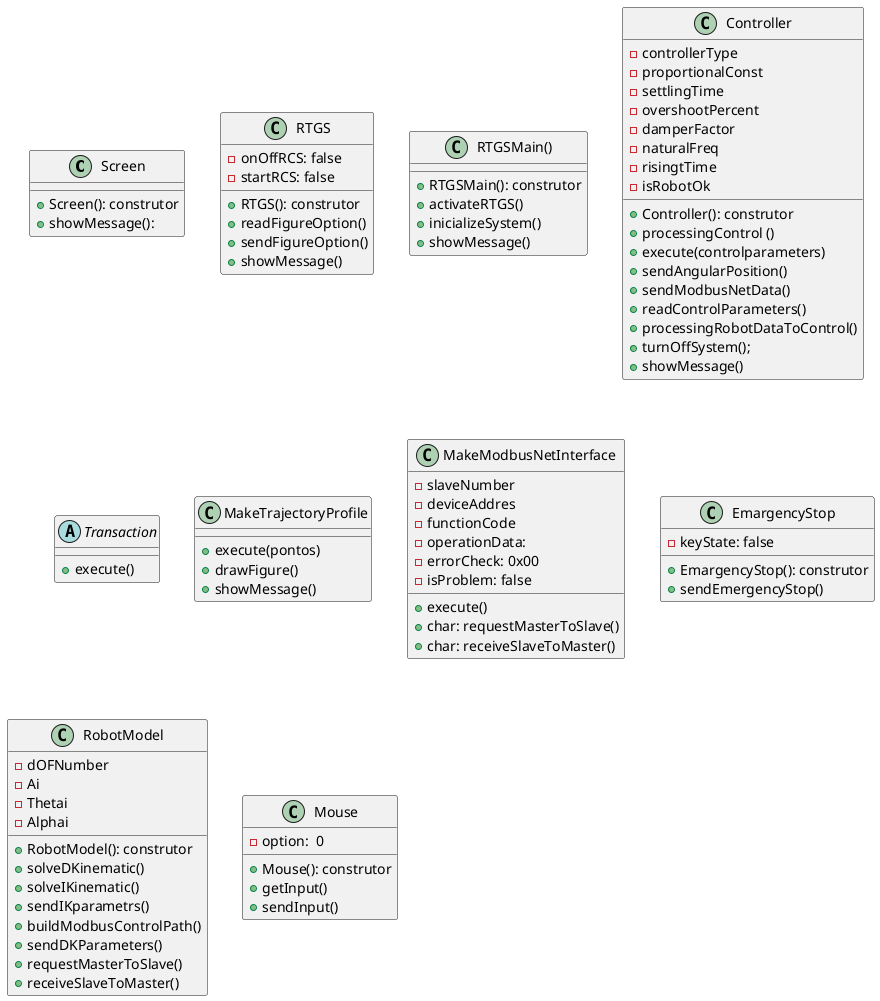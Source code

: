 @startuml
Class Screen{
    + Screen(): construtor
    + showMessage():
   
}
Class RTGS{
    - onOffRCS: false
    - startRCS: false
    + RTGS(): construtor
    + readFigureOption()
    + sendFigureOption()
    + showMessage()
    
}
Class RTGSMain(){
    + RTGSMain(): construtor
    + activateRTGS()
    + inicializeSystem()
    + showMessage()
}

Class Controller{
    - controllerType
    - proportionalConst
    - settlingTime
    - overshootPercent
    - damperFactor
    - naturalFreq
    - risingtTime
    - isRobotOk
    + Controller(): construtor
    + processingControl ()
    + execute(controlparameters)
    + sendAngularPosition()
    + sendModbusNetData()
    + readControlParameters()
    + processingRobotDataToControl()
    + turnOffSystem();
    + showMessage()
}
abstract class Transaction{
    + execute()
}
class MakeTrajectoryProfile{
    + execute(pontos)
    + drawFigure()
    + showMessage()
}
Class MakeModbusNetInterface{
    - slaveNumber
    - deviceAddres
    - functionCode
    - operationData: 
    - errorCheck: 0x00
    - isProblem: false
    + execute()
    + char: requestMasterToSlave()
    + char: receiveSlaveToMaster()
}
class EmargencyStop{
    - keyState: false
    + EmargencyStop(): construtor
    + sendEmergencyStop()
     
}
class RobotModel{
    - dOFNumber
    - Ai
    - Thetai
    - Alphai
    + RobotModel(): construtor
    + solveDKinematic()
    + solveIKinematic()
    + sendIKparametrs()
    + buildModbusControlPath()
    + sendDKParameters()
    + requestMasterToSlave()
    + receiveSlaveToMaster()
}
class Mouse{
    - option:  0
    + Mouse(): construtor
    + getInput()
    + sendInput()
}
@enduml